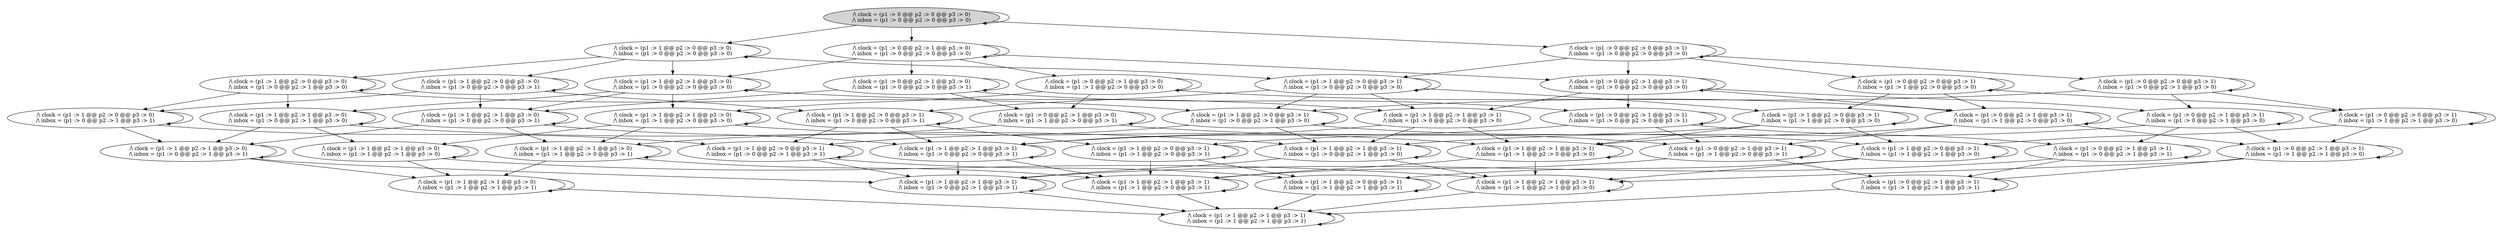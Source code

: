 strict digraph DiskGraph {
nodesep=0.35;
subgraph cluster_graph {
color="white";
5660782567980547868 [label="/\\ clock = (p1 :> 0 @@ p2 :> 0 @@ p3 :> 0)\n/\\ inbox = (p1 :> 0 @@ p2 :> 0 @@ p3 :> 0)",style = filled]
5660782567980547868 -> 5660782567980547868 [label="",color="black",fontcolor="black"];
5660782567980547868 -> 5660782567980547868 [label="",color="black",fontcolor="black"];
5660782567980547868 -> 754333705124056829 [label="",color="black",fontcolor="black"];
754333705124056829 [label="/\\ clock = (p1 :> 1 @@ p2 :> 0 @@ p3 :> 0)\n/\\ inbox = (p1 :> 0 @@ p2 :> 0 @@ p3 :> 0)"];
5660782567980547868 -> 5660782567980547868 [label="",color="black",fontcolor="black"];
5660782567980547868 -> 5660782567980547868 [label="",color="black",fontcolor="black"];
5660782567980547868 -> -4089528056308306001 [label="",color="black",fontcolor="black"];
-4089528056308306001 [label="/\\ clock = (p1 :> 0 @@ p2 :> 1 @@ p3 :> 0)\n/\\ inbox = (p1 :> 0 @@ p2 :> 0 @@ p3 :> 0)"];
5660782567980547868 -> 5660782567980547868 [label="",color="black",fontcolor="black"];
5660782567980547868 -> 5660782567980547868 [label="",color="black",fontcolor="black"];
5660782567980547868 -> 3569220271214307204 [label="",color="black",fontcolor="black"];
3569220271214307204 [label="/\\ clock = (p1 :> 0 @@ p2 :> 0 @@ p3 :> 1)\n/\\ inbox = (p1 :> 0 @@ p2 :> 0 @@ p3 :> 0)"];
754333705124056829 -> -1072684641920218532 [label="",color="black",fontcolor="black"];
-1072684641920218532 [label="/\\ clock = (p1 :> 1 @@ p2 :> 0 @@ p3 :> 0)\n/\\ inbox = (p1 :> 0 @@ p2 :> 1 @@ p3 :> 0)"];
754333705124056829 -> 3804851295665798965 [label="",color="black",fontcolor="black"];
3804851295665798965 [label="/\\ clock = (p1 :> 1 @@ p2 :> 0 @@ p3 :> 0)\n/\\ inbox = (p1 :> 0 @@ p2 :> 0 @@ p3 :> 1)"];
754333705124056829 -> 754333705124056829 [label="",color="black",fontcolor="black"];
754333705124056829 -> 754333705124056829 [label="",color="black",fontcolor="black"];
754333705124056829 -> -8950940935944020402 [label="",color="black",fontcolor="black"];
-8950940935944020402 [label="/\\ clock = (p1 :> 1 @@ p2 :> 1 @@ p3 :> 0)\n/\\ inbox = (p1 :> 0 @@ p2 :> 0 @@ p3 :> 0)"];
754333705124056829 -> 754333705124056829 [label="",color="black",fontcolor="black"];
754333705124056829 -> 754333705124056829 [label="",color="black",fontcolor="black"];
754333705124056829 -> 8462448073881687653 [label="",color="black",fontcolor="black"];
8462448073881687653 [label="/\\ clock = (p1 :> 1 @@ p2 :> 0 @@ p3 :> 1)\n/\\ inbox = (p1 :> 0 @@ p2 :> 0 @@ p3 :> 0)"];
-4089528056308306001 -> -4089528056308306001 [label="",color="black",fontcolor="black"];
-4089528056308306001 -> -4089528056308306001 [label="",color="black",fontcolor="black"];
-4089528056308306001 -> -8950940935944020402 [label="",color="black",fontcolor="black"];
-4089528056308306001 -> 5020447853341218420 [label="",color="black",fontcolor="black"];
5020447853341218420 [label="/\\ clock = (p1 :> 0 @@ p2 :> 1 @@ p3 :> 0)\n/\\ inbox = (p1 :> 1 @@ p2 :> 0 @@ p3 :> 0)"];
-4089528056308306001 -> -466842207398011289 [label="",color="black",fontcolor="black"];
-466842207398011289 [label="/\\ clock = (p1 :> 0 @@ p2 :> 1 @@ p3 :> 0)\n/\\ inbox = (p1 :> 0 @@ p2 :> 0 @@ p3 :> 1)"];
-4089528056308306001 -> -4089528056308306001 [label="",color="black",fontcolor="black"];
-4089528056308306001 -> -4089528056308306001 [label="",color="black",fontcolor="black"];
-4089528056308306001 -> -5172284341470759113 [label="",color="black",fontcolor="black"];
-5172284341470759113 [label="/\\ clock = (p1 :> 0 @@ p2 :> 1 @@ p3 :> 1)\n/\\ inbox = (p1 :> 0 @@ p2 :> 0 @@ p3 :> 0)"];
3569220271214307204 -> 3569220271214307204 [label="",color="black",fontcolor="black"];
3569220271214307204 -> 3569220271214307204 [label="",color="black",fontcolor="black"];
3569220271214307204 -> 8462448073881687653 [label="",color="black",fontcolor="black"];
3569220271214307204 -> 3569220271214307204 [label="",color="black",fontcolor="black"];
3569220271214307204 -> 3569220271214307204 [label="",color="black",fontcolor="black"];
3569220271214307204 -> -5172284341470759113 [label="",color="black",fontcolor="black"];
3569220271214307204 -> -5540747288988393889 [label="",color="black",fontcolor="black"];
-5540747288988393889 [label="/\\ clock = (p1 :> 0 @@ p2 :> 0 @@ p3 :> 1)\n/\\ inbox = (p1 :> 1 @@ p2 :> 0 @@ p3 :> 0)"];
3569220271214307204 -> -3827343422633008347 [label="",color="black",fontcolor="black"];
-3827343422633008347 [label="/\\ clock = (p1 :> 0 @@ p2 :> 0 @@ p3 :> 1)\n/\\ inbox = (p1 :> 0 @@ p2 :> 1 @@ p3 :> 0)"];
-1072684641920218532 -> -1072684641920218532 [label="",color="black",fontcolor="black"];
-1072684641920218532 -> -3483695277095109740 [label="",color="black",fontcolor="black"];
-3483695277095109740 [label="/\\ clock = (p1 :> 1 @@ p2 :> 0 @@ p3 :> 0)\n/\\ inbox = (p1 :> 0 @@ p2 :> 1 @@ p3 :> 1)"];
-1072684641920218532 -> -1072684641920218532 [label="",color="black",fontcolor="black"];
-1072684641920218532 -> -1072684641920218532 [label="",color="black",fontcolor="black"];
-1072684641920218532 -> 8695675891887364847 [label="",color="black",fontcolor="black"];
8695675891887364847 [label="/\\ clock = (p1 :> 1 @@ p2 :> 1 @@ p3 :> 0)\n/\\ inbox = (p1 :> 0 @@ p2 :> 1 @@ p3 :> 0)"];
-1072684641920218532 -> -1072684641920218532 [label="",color="black",fontcolor="black"];
-1072684641920218532 -> -1072684641920218532 [label="",color="black",fontcolor="black"];
-1072684641920218532 -> -8207170209296280892 [label="",color="black",fontcolor="black"];
-8207170209296280892 [label="/\\ clock = (p1 :> 1 @@ p2 :> 0 @@ p3 :> 1)\n/\\ inbox = (p1 :> 0 @@ p2 :> 1 @@ p3 :> 0)"];
3804851295665798965 -> -3483695277095109740 [label="",color="black",fontcolor="black"];
3804851295665798965 -> 3804851295665798965 [label="",color="black",fontcolor="black"];
3804851295665798965 -> 3804851295665798965 [label="",color="black",fontcolor="black"];
3804851295665798965 -> 3804851295665798965 [label="",color="black",fontcolor="black"];
3804851295665798965 -> -4792467451179438202 [label="",color="black",fontcolor="black"];
-4792467451179438202 [label="/\\ clock = (p1 :> 1 @@ p2 :> 1 @@ p3 :> 0)\n/\\ inbox = (p1 :> 0 @@ p2 :> 0 @@ p3 :> 1)"];
3804851295665798965 -> 3804851295665798965 [label="",color="black",fontcolor="black"];
3804851295665798965 -> 3804851295665798965 [label="",color="black",fontcolor="black"];
3804851295665798965 -> 5461394333199902637 [label="",color="black",fontcolor="black"];
5461394333199902637 [label="/\\ clock = (p1 :> 1 @@ p2 :> 0 @@ p3 :> 1)\n/\\ inbox = (p1 :> 0 @@ p2 :> 0 @@ p3 :> 1)"];
-8950940935944020402 -> 8695675891887364847 [label="",color="black",fontcolor="black"];
-8950940935944020402 -> -4792467451179438202 [label="",color="black",fontcolor="black"];
-8950940935944020402 -> 95978551378225045 [label="",color="black",fontcolor="black"];
95978551378225045 [label="/\\ clock = (p1 :> 1 @@ p2 :> 1 @@ p3 :> 0)\n/\\ inbox = (p1 :> 1 @@ p2 :> 0 @@ p3 :> 0)"];
-8950940935944020402 -> -4792467451179438202 [label="",color="black",fontcolor="black"];
-8950940935944020402 -> -8950940935944020402 [label="",color="black",fontcolor="black"];
-8950940935944020402 -> -8950940935944020402 [label="",color="black",fontcolor="black"];
-8950940935944020402 -> -234020564239137066 [label="",color="black",fontcolor="black"];
-234020564239137066 [label="/\\ clock = (p1 :> 1 @@ p2 :> 1 @@ p3 :> 1)\n/\\ inbox = (p1 :> 0 @@ p2 :> 0 @@ p3 :> 0)"];
8462448073881687653 -> -8207170209296280892 [label="",color="black",fontcolor="black"];
8462448073881687653 -> 5461394333199902637 [label="",color="black",fontcolor="black"];
8462448073881687653 -> 8462448073881687653 [label="",color="black",fontcolor="black"];
8462448073881687653 -> 8462448073881687653 [label="",color="black",fontcolor="black"];
8462448073881687653 -> -234020564239137066 [label="",color="black",fontcolor="black"];
8462448073881687653 -> -584479556731048002 [label="",color="black",fontcolor="black"];
-584479556731048002 [label="/\\ clock = (p1 :> 1 @@ p2 :> 0 @@ p3 :> 1)\n/\\ inbox = (p1 :> 1 @@ p2 :> 0 @@ p3 :> 0)"];
8462448073881687653 -> -8207170209296280892 [label="",color="black",fontcolor="black"];
5020447853341218420 -> 5020447853341218420 [label="",color="black",fontcolor="black"];
5020447853341218420 -> 5020447853341218420 [label="",color="black",fontcolor="black"];
5020447853341218420 -> 95978551378225045 [label="",color="black",fontcolor="black"];
5020447853341218420 -> 5020447853341218420 [label="",color="black",fontcolor="black"];
5020447853341218420 -> 8869369026168006588 [label="",color="black",fontcolor="black"];
8869369026168006588 [label="/\\ clock = (p1 :> 0 @@ p2 :> 1 @@ p3 :> 0)\n/\\ inbox = (p1 :> 1 @@ p2 :> 0 @@ p3 :> 1)"];
5020447853341218420 -> 5020447853341218420 [label="",color="black",fontcolor="black"];
5020447853341218420 -> 5020447853341218420 [label="",color="black",fontcolor="black"];
5020447853341218420 -> 4227612952777756396 [label="",color="black",fontcolor="black"];
4227612952777756396 [label="/\\ clock = (p1 :> 0 @@ p2 :> 1 @@ p3 :> 1)\n/\\ inbox = (p1 :> 1 @@ p2 :> 0 @@ p3 :> 0)"];
-466842207398011289 -> -466842207398011289 [label="",color="black",fontcolor="black"];
-466842207398011289 -> -466842207398011289 [label="",color="black",fontcolor="black"];
-466842207398011289 -> -4792467451179438202 [label="",color="black",fontcolor="black"];
-466842207398011289 -> 8869369026168006588 [label="",color="black",fontcolor="black"];
-466842207398011289 -> -466842207398011289 [label="",color="black",fontcolor="black"];
-466842207398011289 -> -466842207398011289 [label="",color="black",fontcolor="black"];
-466842207398011289 -> -466842207398011289 [label="",color="black",fontcolor="black"];
-466842207398011289 -> -8754372802291710209 [label="",color="black",fontcolor="black"];
-8754372802291710209 [label="/\\ clock = (p1 :> 0 @@ p2 :> 1 @@ p3 :> 1)\n/\\ inbox = (p1 :> 0 @@ p2 :> 0 @@ p3 :> 1)"];
-5172284341470759113 -> -5172284341470759113 [label="",color="black",fontcolor="black"];
-5172284341470759113 -> -5172284341470759113 [label="",color="black",fontcolor="black"];
-5172284341470759113 -> -234020564239137066 [label="",color="black",fontcolor="black"];
-5172284341470759113 -> 4227612952777756396 [label="",color="black",fontcolor="black"];
-5172284341470759113 -> -8754372802291710209 [label="",color="black",fontcolor="black"];
-5172284341470759113 -> 4227612952777756396 [label="",color="black",fontcolor="black"];
-5172284341470759113 -> 4851145674714248086 [label="",color="black",fontcolor="black"];
4851145674714248086 [label="/\\ clock = (p1 :> 0 @@ p2 :> 1 @@ p3 :> 1)\n/\\ inbox = (p1 :> 0 @@ p2 :> 1 @@ p3 :> 0)"];
-5540747288988393889 -> -5540747288988393889 [label="",color="black",fontcolor="black"];
-5540747288988393889 -> -5540747288988393889 [label="",color="black",fontcolor="black"];
-5540747288988393889 -> -584479556731048002 [label="",color="black",fontcolor="black"];
-5540747288988393889 -> -5540747288988393889 [label="",color="black",fontcolor="black"];
-5540747288988393889 -> -5540747288988393889 [label="",color="black",fontcolor="black"];
-5540747288988393889 -> 4227612952777756396 [label="",color="black",fontcolor="black"];
-5540747288988393889 -> -5540747288988393889 [label="",color="black",fontcolor="black"];
-5540747288988393889 -> 5220144964749581054 [label="",color="black",fontcolor="black"];
5220144964749581054 [label="/\\ clock = (p1 :> 0 @@ p2 :> 0 @@ p3 :> 1)\n/\\ inbox = (p1 :> 1 @@ p2 :> 1 @@ p3 :> 0)"];
-3827343422633008347 -> -3827343422633008347 [label="",color="black",fontcolor="black"];
-3827343422633008347 -> -3827343422633008347 [label="",color="black",fontcolor="black"];
-3827343422633008347 -> -8207170209296280892 [label="",color="black",fontcolor="black"];
-3827343422633008347 -> -3827343422633008347 [label="",color="black",fontcolor="black"];
-3827343422633008347 -> -3827343422633008347 [label="",color="black",fontcolor="black"];
-3827343422633008347 -> 4851145674714248086 [label="",color="black",fontcolor="black"];
-3827343422633008347 -> 5220144964749581054 [label="",color="black",fontcolor="black"];
-3827343422633008347 -> -3827343422633008347 [label="",color="black",fontcolor="black"];
-3483695277095109740 -> -3483695277095109740 [label="",color="black",fontcolor="black"];
-3483695277095109740 -> -3483695277095109740 [label="",color="black",fontcolor="black"];
-3483695277095109740 -> -3483695277095109740 [label="",color="black",fontcolor="black"];
-3483695277095109740 -> -3483695277095109740 [label="",color="black",fontcolor="black"];
-3483695277095109740 -> 5050608572854037287 [label="",color="black",fontcolor="black"];
5050608572854037287 [label="/\\ clock = (p1 :> 1 @@ p2 :> 1 @@ p3 :> 0)\n/\\ inbox = (p1 :> 0 @@ p2 :> 1 @@ p3 :> 1)"];
-3483695277095109740 -> -3483695277095109740 [label="",color="black",fontcolor="black"];
-3483695277095109740 -> -3483695277095109740 [label="",color="black",fontcolor="black"];
-3483695277095109740 -> -5719531155630054644 [label="",color="black",fontcolor="black"];
-5719531155630054644 [label="/\\ clock = (p1 :> 1 @@ p2 :> 0 @@ p3 :> 1)\n/\\ inbox = (p1 :> 0 @@ p2 :> 1 @@ p3 :> 1)"];
8695675891887364847 -> 8695675891887364847 [label="",color="black",fontcolor="black"];
8695675891887364847 -> 5050608572854037287 [label="",color="black",fontcolor="black"];
8695675891887364847 -> -414865006016421068 [label="",color="black",fontcolor="black"];
-414865006016421068 [label="/\\ clock = (p1 :> 1 @@ p2 :> 1 @@ p3 :> 0)\n/\\ inbox = (p1 :> 1 @@ p2 :> 1 @@ p3 :> 0)"];
8695675891887364847 -> 5050608572854037287 [label="",color="black",fontcolor="black"];
8695675891887364847 -> 8695675891887364847 [label="",color="black",fontcolor="black"];
8695675891887364847 -> 8695675891887364847 [label="",color="black",fontcolor="black"];
8695675891887364847 -> 552383694396047991 [label="",color="black",fontcolor="black"];
552383694396047991 [label="/\\ clock = (p1 :> 1 @@ p2 :> 1 @@ p3 :> 1)\n/\\ inbox = (p1 :> 0 @@ p2 :> 1 @@ p3 :> 0)"];
-8207170209296280892 -> -8207170209296280892 [label="",color="black",fontcolor="black"];
-8207170209296280892 -> -5719531155630054644 [label="",color="black",fontcolor="black"];
-8207170209296280892 -> -8207170209296280892 [label="",color="black",fontcolor="black"];
-8207170209296280892 -> -8207170209296280892 [label="",color="black",fontcolor="black"];
-8207170209296280892 -> 552383694396047991 [label="",color="black",fontcolor="black"];
-8207170209296280892 -> 903362545312819999 [label="",color="black",fontcolor="black"];
903362545312819999 [label="/\\ clock = (p1 :> 1 @@ p2 :> 0 @@ p3 :> 1)\n/\\ inbox = (p1 :> 1 @@ p2 :> 1 @@ p3 :> 0)"];
-8207170209296280892 -> -8207170209296280892 [label="",color="black",fontcolor="black"];
-4792467451179438202 -> 5050608572854037287 [label="",color="black",fontcolor="black"];
-4792467451179438202 -> -4792467451179438202 [label="",color="black",fontcolor="black"];
-4792467451179438202 -> 4606788114255091293 [label="",color="black",fontcolor="black"];
4606788114255091293 [label="/\\ clock = (p1 :> 1 @@ p2 :> 1 @@ p3 :> 0)\n/\\ inbox = (p1 :> 1 @@ p2 :> 0 @@ p3 :> 1)"];
-4792467451179438202 -> -4792467451179438202 [label="",color="black",fontcolor="black"];
-4792467451179438202 -> -4792467451179438202 [label="",color="black",fontcolor="black"];
-4792467451179438202 -> -4792467451179438202 [label="",color="black",fontcolor="black"];
-4792467451179438202 -> -4432961419843078370 [label="",color="black",fontcolor="black"];
-4432961419843078370 [label="/\\ clock = (p1 :> 1 @@ p2 :> 1 @@ p3 :> 1)\n/\\ inbox = (p1 :> 0 @@ p2 :> 0 @@ p3 :> 1)"];
5461394333199902637 -> -5719531155630054644 [label="",color="black",fontcolor="black"];
5461394333199902637 -> 5461394333199902637 [label="",color="black",fontcolor="black"];
5461394333199902637 -> 5461394333199902637 [label="",color="black",fontcolor="black"];
5461394333199902637 -> 5461394333199902637 [label="",color="black",fontcolor="black"];
5461394333199902637 -> -4432961419843078370 [label="",color="black",fontcolor="black"];
5461394333199902637 -> -3937869650338029962 [label="",color="black",fontcolor="black"];
-3937869650338029962 [label="/\\ clock = (p1 :> 1 @@ p2 :> 0 @@ p3 :> 1)\n/\\ inbox = (p1 :> 1 @@ p2 :> 0 @@ p3 :> 1)"];
5461394333199902637 -> -5719531155630054644 [label="",color="black",fontcolor="black"];
95978551378225045 -> -414865006016421068 [label="",color="black",fontcolor="black"];
95978551378225045 -> 4606788114255091293 [label="",color="black",fontcolor="black"];
95978551378225045 -> 95978551378225045 [label="",color="black",fontcolor="black"];
95978551378225045 -> 4606788114255091293 [label="",color="black",fontcolor="black"];
95978551378225045 -> 95978551378225045 [label="",color="black",fontcolor="black"];
95978551378225045 -> 95978551378225045 [label="",color="black",fontcolor="black"];
95978551378225045 -> 9102815904325615373 [label="",color="black",fontcolor="black"];
9102815904325615373 [label="/\\ clock = (p1 :> 1 @@ p2 :> 1 @@ p3 :> 1)\n/\\ inbox = (p1 :> 1 @@ p2 :> 0 @@ p3 :> 0)"];
-234020564239137066 -> 552383694396047991 [label="",color="black",fontcolor="black"];
-234020564239137066 -> -4432961419843078370 [label="",color="black",fontcolor="black"];
-234020564239137066 -> 9102815904325615373 [label="",color="black",fontcolor="black"];
-234020564239137066 -> -4432961419843078370 [label="",color="black",fontcolor="black"];
-234020564239137066 -> 9102815904325615373 [label="",color="black",fontcolor="black"];
-234020564239137066 -> 552383694396047991 [label="",color="black",fontcolor="black"];
-584479556731048002 -> 903362545312819999 [label="",color="black",fontcolor="black"];
-584479556731048002 -> -3937869650338029962 [label="",color="black",fontcolor="black"];
-584479556731048002 -> -584479556731048002 [label="",color="black",fontcolor="black"];
-584479556731048002 -> -584479556731048002 [label="",color="black",fontcolor="black"];
-584479556731048002 -> 9102815904325615373 [label="",color="black",fontcolor="black"];
-584479556731048002 -> -584479556731048002 [label="",color="black",fontcolor="black"];
-584479556731048002 -> 903362545312819999 [label="",color="black",fontcolor="black"];
8869369026168006588 -> 8869369026168006588 [label="",color="black",fontcolor="black"];
8869369026168006588 -> 8869369026168006588 [label="",color="black",fontcolor="black"];
8869369026168006588 -> 4606788114255091293 [label="",color="black",fontcolor="black"];
8869369026168006588 -> 8869369026168006588 [label="",color="black",fontcolor="black"];
8869369026168006588 -> 8869369026168006588 [label="",color="black",fontcolor="black"];
8869369026168006588 -> 8869369026168006588 [label="",color="black",fontcolor="black"];
8869369026168006588 -> 8869369026168006588 [label="",color="black",fontcolor="black"];
8869369026168006588 -> 293047400471641892 [label="",color="black",fontcolor="black"];
293047400471641892 [label="/\\ clock = (p1 :> 0 @@ p2 :> 1 @@ p3 :> 1)\n/\\ inbox = (p1 :> 1 @@ p2 :> 0 @@ p3 :> 1)"];
4227612952777756396 -> 4227612952777756396 [label="",color="black",fontcolor="black"];
4227612952777756396 -> 4227612952777756396 [label="",color="black",fontcolor="black"];
4227612952777756396 -> 9102815904325615373 [label="",color="black",fontcolor="black"];
4227612952777756396 -> 4227612952777756396 [label="",color="black",fontcolor="black"];
4227612952777756396 -> 293047400471641892 [label="",color="black",fontcolor="black"];
4227612952777756396 -> 4227612952777756396 [label="",color="black",fontcolor="black"];
4227612952777756396 -> -4485129934133884339 [label="",color="black",fontcolor="black"];
-4485129934133884339 [label="/\\ clock = (p1 :> 0 @@ p2 :> 1 @@ p3 :> 1)\n/\\ inbox = (p1 :> 1 @@ p2 :> 1 @@ p3 :> 0)"];
-8754372802291710209 -> -8754372802291710209 [label="",color="black",fontcolor="black"];
-8754372802291710209 -> -8754372802291710209 [label="",color="black",fontcolor="black"];
-8754372802291710209 -> -4432961419843078370 [label="",color="black",fontcolor="black"];
-8754372802291710209 -> 293047400471641892 [label="",color="black",fontcolor="black"];
-8754372802291710209 -> -8754372802291710209 [label="",color="black",fontcolor="black"];
-8754372802291710209 -> 293047400471641892 [label="",color="black",fontcolor="black"];
-8754372802291710209 -> 9072740953128551006 [label="",color="black",fontcolor="black"];
9072740953128551006 [label="/\\ clock = (p1 :> 0 @@ p2 :> 1 @@ p3 :> 1)\n/\\ inbox = (p1 :> 0 @@ p2 :> 1 @@ p3 :> 1)"];
4851145674714248086 -> 4851145674714248086 [label="",color="black",fontcolor="black"];
4851145674714248086 -> 4851145674714248086 [label="",color="black",fontcolor="black"];
4851145674714248086 -> 552383694396047991 [label="",color="black",fontcolor="black"];
4851145674714248086 -> -4485129934133884339 [label="",color="black",fontcolor="black"];
4851145674714248086 -> 9072740953128551006 [label="",color="black",fontcolor="black"];
4851145674714248086 -> -4485129934133884339 [label="",color="black",fontcolor="black"];
4851145674714248086 -> 4851145674714248086 [label="",color="black",fontcolor="black"];
5220144964749581054 -> 5220144964749581054 [label="",color="black",fontcolor="black"];
5220144964749581054 -> 5220144964749581054 [label="",color="black",fontcolor="black"];
5220144964749581054 -> 903362545312819999 [label="",color="black",fontcolor="black"];
5220144964749581054 -> 5220144964749581054 [label="",color="black",fontcolor="black"];
5220144964749581054 -> 5220144964749581054 [label="",color="black",fontcolor="black"];
5220144964749581054 -> -4485129934133884339 [label="",color="black",fontcolor="black"];
5220144964749581054 -> 5220144964749581054 [label="",color="black",fontcolor="black"];
5220144964749581054 -> 5220144964749581054 [label="",color="black",fontcolor="black"];
5050608572854037287 -> 5050608572854037287 [label="",color="black",fontcolor="black"];
5050608572854037287 -> 5050608572854037287 [label="",color="black",fontcolor="black"];
5050608572854037287 -> -4286168026111765764 [label="",color="black",fontcolor="black"];
-4286168026111765764 [label="/\\ clock = (p1 :> 1 @@ p2 :> 1 @@ p3 :> 0)\n/\\ inbox = (p1 :> 1 @@ p2 :> 1 @@ p3 :> 1)"];
5050608572854037287 -> 5050608572854037287 [label="",color="black",fontcolor="black"];
5050608572854037287 -> 5050608572854037287 [label="",color="black",fontcolor="black"];
5050608572854037287 -> 5050608572854037287 [label="",color="black",fontcolor="black"];
5050608572854037287 -> 4111809073487279039 [label="",color="black",fontcolor="black"];
4111809073487279039 [label="/\\ clock = (p1 :> 1 @@ p2 :> 1 @@ p3 :> 1)\n/\\ inbox = (p1 :> 0 @@ p2 :> 1 @@ p3 :> 1)"];
-5719531155630054644 -> -5719531155630054644 [label="",color="black",fontcolor="black"];
-5719531155630054644 -> -5719531155630054644 [label="",color="black",fontcolor="black"];
-5719531155630054644 -> -5719531155630054644 [label="",color="black",fontcolor="black"];
-5719531155630054644 -> -5719531155630054644 [label="",color="black",fontcolor="black"];
-5719531155630054644 -> 4111809073487279039 [label="",color="black",fontcolor="black"];
-5719531155630054644 -> 3617237025236540119 [label="",color="black",fontcolor="black"];
3617237025236540119 [label="/\\ clock = (p1 :> 1 @@ p2 :> 0 @@ p3 :> 1)\n/\\ inbox = (p1 :> 1 @@ p2 :> 1 @@ p3 :> 1)"];
-5719531155630054644 -> -5719531155630054644 [label="",color="black",fontcolor="black"];
-414865006016421068 -> -414865006016421068 [label="",color="black",fontcolor="black"];
-414865006016421068 -> -4286168026111765764 [label="",color="black",fontcolor="black"];
-414865006016421068 -> -414865006016421068 [label="",color="black",fontcolor="black"];
-414865006016421068 -> -4286168026111765764 [label="",color="black",fontcolor="black"];
-414865006016421068 -> -414865006016421068 [label="",color="black",fontcolor="black"];
-414865006016421068 -> -414865006016421068 [label="",color="black",fontcolor="black"];
-414865006016421068 -> -8846948370950341716 [label="",color="black",fontcolor="black"];
-8846948370950341716 [label="/\\ clock = (p1 :> 1 @@ p2 :> 1 @@ p3 :> 1)\n/\\ inbox = (p1 :> 1 @@ p2 :> 1 @@ p3 :> 0)"];
552383694396047991 -> 552383694396047991 [label="",color="black",fontcolor="black"];
552383694396047991 -> 4111809073487279039 [label="",color="black",fontcolor="black"];
552383694396047991 -> -8846948370950341716 [label="",color="black",fontcolor="black"];
552383694396047991 -> 4111809073487279039 [label="",color="black",fontcolor="black"];
552383694396047991 -> -8846948370950341716 [label="",color="black",fontcolor="black"];
552383694396047991 -> 552383694396047991 [label="",color="black",fontcolor="black"];
903362545312819999 -> 903362545312819999 [label="",color="black",fontcolor="black"];
903362545312819999 -> 3617237025236540119 [label="",color="black",fontcolor="black"];
903362545312819999 -> 903362545312819999 [label="",color="black",fontcolor="black"];
903362545312819999 -> 903362545312819999 [label="",color="black",fontcolor="black"];
903362545312819999 -> -8846948370950341716 [label="",color="black",fontcolor="black"];
903362545312819999 -> 903362545312819999 [label="",color="black",fontcolor="black"];
903362545312819999 -> 903362545312819999 [label="",color="black",fontcolor="black"];
4606788114255091293 -> -4286168026111765764 [label="",color="black",fontcolor="black"];
4606788114255091293 -> 4606788114255091293 [label="",color="black",fontcolor="black"];
4606788114255091293 -> 4606788114255091293 [label="",color="black",fontcolor="black"];
4606788114255091293 -> 4606788114255091293 [label="",color="black",fontcolor="black"];
4606788114255091293 -> 4606788114255091293 [label="",color="black",fontcolor="black"];
4606788114255091293 -> 4606788114255091293 [label="",color="black",fontcolor="black"];
4606788114255091293 -> 4677498713445535429 [label="",color="black",fontcolor="black"];
4677498713445535429 [label="/\\ clock = (p1 :> 1 @@ p2 :> 1 @@ p3 :> 1)\n/\\ inbox = (p1 :> 1 @@ p2 :> 0 @@ p3 :> 1)"];
-4432961419843078370 -> 4111809073487279039 [label="",color="black",fontcolor="black"];
-4432961419843078370 -> -4432961419843078370 [label="",color="black",fontcolor="black"];
-4432961419843078370 -> 4677498713445535429 [label="",color="black",fontcolor="black"];
-4432961419843078370 -> -4432961419843078370 [label="",color="black",fontcolor="black"];
-4432961419843078370 -> 4677498713445535429 [label="",color="black",fontcolor="black"];
-4432961419843078370 -> 4111809073487279039 [label="",color="black",fontcolor="black"];
-3937869650338029962 -> 3617237025236540119 [label="",color="black",fontcolor="black"];
-3937869650338029962 -> -3937869650338029962 [label="",color="black",fontcolor="black"];
-3937869650338029962 -> -3937869650338029962 [label="",color="black",fontcolor="black"];
-3937869650338029962 -> -3937869650338029962 [label="",color="black",fontcolor="black"];
-3937869650338029962 -> 4677498713445535429 [label="",color="black",fontcolor="black"];
-3937869650338029962 -> -3937869650338029962 [label="",color="black",fontcolor="black"];
-3937869650338029962 -> 3617237025236540119 [label="",color="black",fontcolor="black"];
9102815904325615373 -> -8846948370950341716 [label="",color="black",fontcolor="black"];
9102815904325615373 -> 4677498713445535429 [label="",color="black",fontcolor="black"];
9102815904325615373 -> 9102815904325615373 [label="",color="black",fontcolor="black"];
9102815904325615373 -> 4677498713445535429 [label="",color="black",fontcolor="black"];
9102815904325615373 -> 9102815904325615373 [label="",color="black",fontcolor="black"];
9102815904325615373 -> -8846948370950341716 [label="",color="black",fontcolor="black"];
293047400471641892 -> 293047400471641892 [label="",color="black",fontcolor="black"];
293047400471641892 -> 293047400471641892 [label="",color="black",fontcolor="black"];
293047400471641892 -> 4677498713445535429 [label="",color="black",fontcolor="black"];
293047400471641892 -> 293047400471641892 [label="",color="black",fontcolor="black"];
293047400471641892 -> 293047400471641892 [label="",color="black",fontcolor="black"];
293047400471641892 -> 293047400471641892 [label="",color="black",fontcolor="black"];
293047400471641892 -> -37158490906248315 [label="",color="black",fontcolor="black"];
-37158490906248315 [label="/\\ clock = (p1 :> 0 @@ p2 :> 1 @@ p3 :> 1)\n/\\ inbox = (p1 :> 1 @@ p2 :> 1 @@ p3 :> 1)"];
-4485129934133884339 -> -4485129934133884339 [label="",color="black",fontcolor="black"];
-4485129934133884339 -> -4485129934133884339 [label="",color="black",fontcolor="black"];
-4485129934133884339 -> -8846948370950341716 [label="",color="black",fontcolor="black"];
-4485129934133884339 -> -4485129934133884339 [label="",color="black",fontcolor="black"];
-4485129934133884339 -> -37158490906248315 [label="",color="black",fontcolor="black"];
-4485129934133884339 -> -4485129934133884339 [label="",color="black",fontcolor="black"];
-4485129934133884339 -> -4485129934133884339 [label="",color="black",fontcolor="black"];
9072740953128551006 -> 9072740953128551006 [label="",color="black",fontcolor="black"];
9072740953128551006 -> 9072740953128551006 [label="",color="black",fontcolor="black"];
9072740953128551006 -> 4111809073487279039 [label="",color="black",fontcolor="black"];
9072740953128551006 -> -37158490906248315 [label="",color="black",fontcolor="black"];
9072740953128551006 -> 9072740953128551006 [label="",color="black",fontcolor="black"];
9072740953128551006 -> -37158490906248315 [label="",color="black",fontcolor="black"];
9072740953128551006 -> 9072740953128551006 [label="",color="black",fontcolor="black"];
-4286168026111765764 -> -4286168026111765764 [label="",color="black",fontcolor="black"];
-4286168026111765764 -> -4286168026111765764 [label="",color="black",fontcolor="black"];
-4286168026111765764 -> -4286168026111765764 [label="",color="black",fontcolor="black"];
-4286168026111765764 -> -4286168026111765764 [label="",color="black",fontcolor="black"];
-4286168026111765764 -> -4286168026111765764 [label="",color="black",fontcolor="black"];
-4286168026111765764 -> -4286168026111765764 [label="",color="black",fontcolor="black"];
-4286168026111765764 -> -4935046004256372124 [label="",color="black",fontcolor="black"];
-4935046004256372124 [label="/\\ clock = (p1 :> 1 @@ p2 :> 1 @@ p3 :> 1)\n/\\ inbox = (p1 :> 1 @@ p2 :> 1 @@ p3 :> 1)"];
4111809073487279039 -> 4111809073487279039 [label="",color="black",fontcolor="black"];
4111809073487279039 -> 4111809073487279039 [label="",color="black",fontcolor="black"];
4111809073487279039 -> -4935046004256372124 [label="",color="black",fontcolor="black"];
4111809073487279039 -> 4111809073487279039 [label="",color="black",fontcolor="black"];
4111809073487279039 -> -4935046004256372124 [label="",color="black",fontcolor="black"];
4111809073487279039 -> 4111809073487279039 [label="",color="black",fontcolor="black"];
3617237025236540119 -> 3617237025236540119 [label="",color="black",fontcolor="black"];
3617237025236540119 -> 3617237025236540119 [label="",color="black",fontcolor="black"];
3617237025236540119 -> 3617237025236540119 [label="",color="black",fontcolor="black"];
3617237025236540119 -> 3617237025236540119 [label="",color="black",fontcolor="black"];
3617237025236540119 -> -4935046004256372124 [label="",color="black",fontcolor="black"];
3617237025236540119 -> 3617237025236540119 [label="",color="black",fontcolor="black"];
3617237025236540119 -> 3617237025236540119 [label="",color="black",fontcolor="black"];
-8846948370950341716 -> -8846948370950341716 [label="",color="black",fontcolor="black"];
-8846948370950341716 -> -4935046004256372124 [label="",color="black",fontcolor="black"];
-8846948370950341716 -> -8846948370950341716 [label="",color="black",fontcolor="black"];
-8846948370950341716 -> -4935046004256372124 [label="",color="black",fontcolor="black"];
-8846948370950341716 -> -8846948370950341716 [label="",color="black",fontcolor="black"];
-8846948370950341716 -> -8846948370950341716 [label="",color="black",fontcolor="black"];
4677498713445535429 -> -4935046004256372124 [label="",color="black",fontcolor="black"];
4677498713445535429 -> 4677498713445535429 [label="",color="black",fontcolor="black"];
4677498713445535429 -> 4677498713445535429 [label="",color="black",fontcolor="black"];
4677498713445535429 -> 4677498713445535429 [label="",color="black",fontcolor="black"];
4677498713445535429 -> 4677498713445535429 [label="",color="black",fontcolor="black"];
4677498713445535429 -> -4935046004256372124 [label="",color="black",fontcolor="black"];
-37158490906248315 -> -37158490906248315 [label="",color="black",fontcolor="black"];
-37158490906248315 -> -37158490906248315 [label="",color="black",fontcolor="black"];
-37158490906248315 -> -4935046004256372124 [label="",color="black",fontcolor="black"];
-37158490906248315 -> -37158490906248315 [label="",color="black",fontcolor="black"];
-37158490906248315 -> -37158490906248315 [label="",color="black",fontcolor="black"];
-37158490906248315 -> -37158490906248315 [label="",color="black",fontcolor="black"];
-37158490906248315 -> -37158490906248315 [label="",color="black",fontcolor="black"];
-4935046004256372124 -> -4935046004256372124 [label="",color="black",fontcolor="black"];
-4935046004256372124 -> -4935046004256372124 [label="",color="black",fontcolor="black"];
-4935046004256372124 -> -4935046004256372124 [label="",color="black",fontcolor="black"];
-4935046004256372124 -> -4935046004256372124 [label="",color="black",fontcolor="black"];
-4935046004256372124 -> -4935046004256372124 [label="",color="black",fontcolor="black"];
-4935046004256372124 -> -4935046004256372124 [label="",color="black",fontcolor="black"];
{rank = same; 5660782567980547868;}
{rank = same; -4089528056308306001;3569220271214307204;754333705124056829;}
{rank = same; -8950940935944020402;-3827343422633008347;8462448073881687653;-1072684641920218532;-5172284341470759113;-5540747288988393889;5020447853341218420;3804851295665798965;-466842207398011289;}
{rank = same; -3483695277095109740;-8754372802291710209;5461394333199902637;-8207170209296280892;95978551378225045;4851145674714248086;5220144964749581054;8869369026168006588;-4792467451179438202;8695675891887364847;4227612952777756396;-234020564239137066;-584479556731048002;}
{rank = same; -4485129934133884339;9102815904325615373;-414865006016421068;552383694396047991;903362545312819999;4606788114255091293;9072740953128551006;-4432961419843078370;-3937869650338029962;5050608572854037287;293047400471641892;-5719531155630054644;}
{rank = same; 4111809073487279039;3617237025236540119;-4286168026111765764;4677498713445535429;-37158490906248315;-8846948370950341716;}
{rank = same; -4935046004256372124;}
}
}
